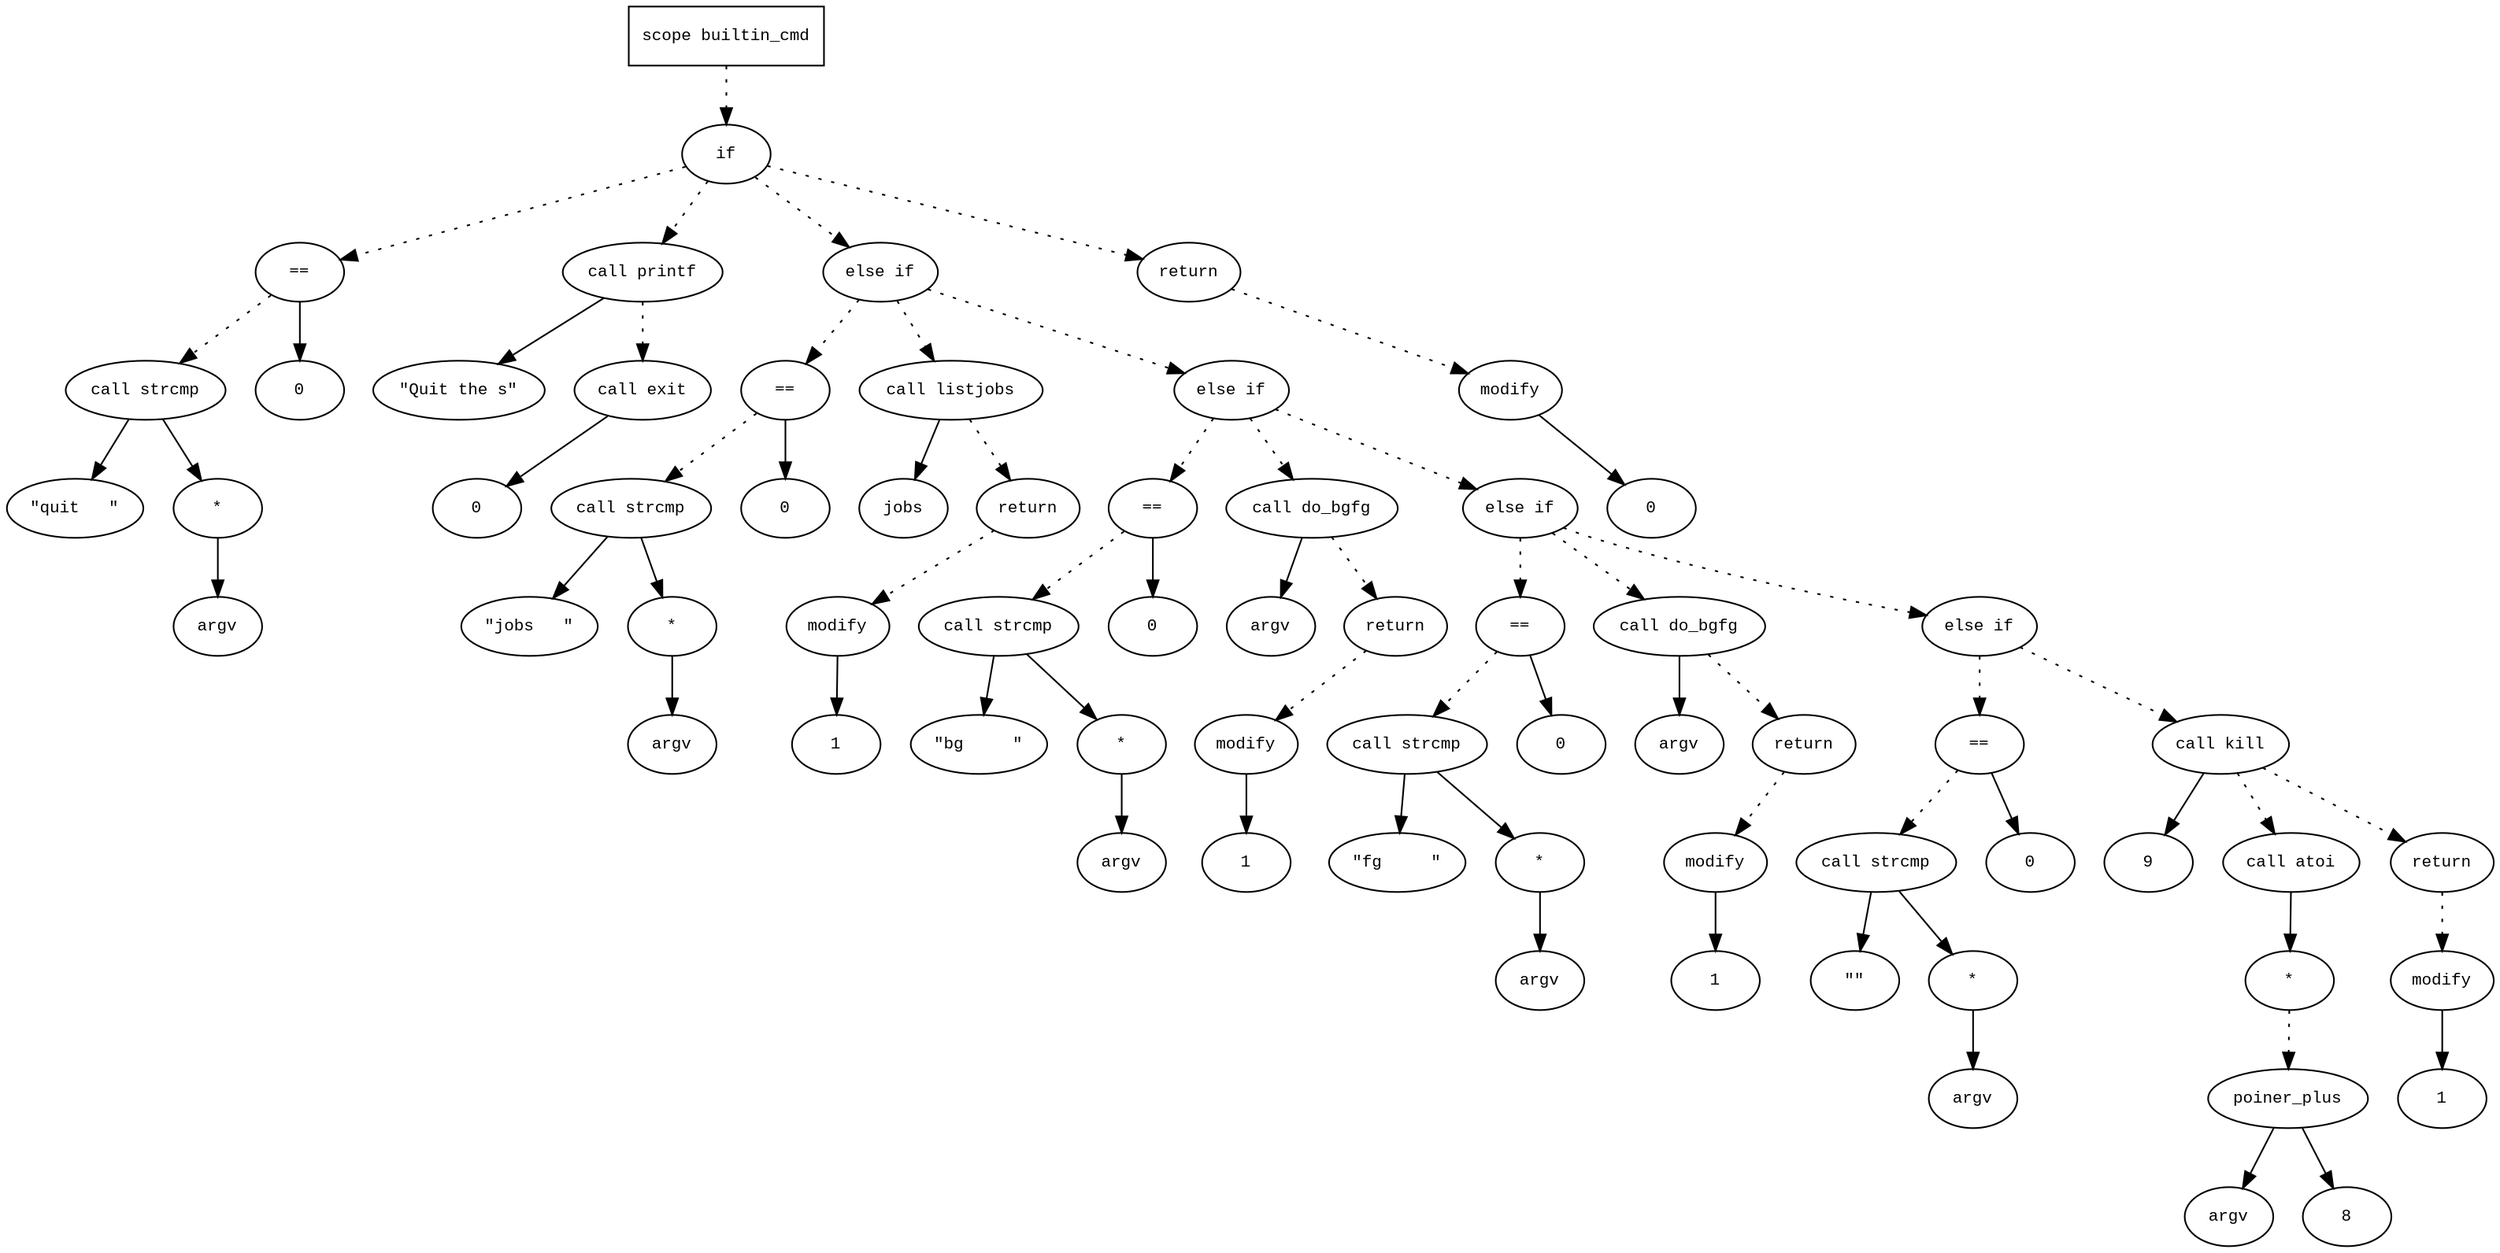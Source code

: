 digraph AST {
  graph [fontname="Times New Roman",fontsize=10];
  node  [fontname="Courier New",fontsize=10];
  edge  [fontname="Times New Roman",fontsize=10];

  node1 [label="scope builtin_cmd",shape=box];
  node2 [label="if",shape=ellipse];
  node1 -> node2 [style=dotted];
  node3 [label="==",shape=ellipse];
  node4 [label="call strcmp",shape=ellipse];
  node5 [label="\"quit   \"",shape=ellipse];
  node4 -> node5;
  node6 [label="*",shape=ellipse];
  node7 [label="argv",shape=ellipse];
  node6 -> node7;
  node4 -> node6;
  node3 -> node4 [style=dotted];
  node8 [label="0",shape=ellipse];
  node3 -> node8;
  node2 -> node3 [style=dotted];
  node9 [label="call printf",shape=ellipse];
  node10 [label="\"Quit the s\"",shape=ellipse];
  node9 -> node10;
  node2 -> node9 [style=dotted];
  node11 [label="call exit",shape=ellipse];
  node12 [label="0",shape=ellipse];
  node11 -> node12;
  node9 -> node11 [style=dotted];
  node13 [label="else if",shape=ellipse];
  node2 -> node13 [style=dotted];
  node14 [label="==",shape=ellipse];
  node15 [label="call strcmp",shape=ellipse];
  node16 [label="\"jobs   \"",shape=ellipse];
  node15 -> node16;
  node17 [label="*",shape=ellipse];
  node18 [label="argv",shape=ellipse];
  node17 -> node18;
  node15 -> node17;
  node14 -> node15 [style=dotted];
  node19 [label="0",shape=ellipse];
  node14 -> node19;
  node13 -> node14 [style=dotted];
  node20 [label="call listjobs",shape=ellipse];
  node21 [label="jobs",shape=ellipse];
  node20 -> node21;
  node13 -> node20 [style=dotted];
  node22 [label="return",shape=ellipse];
  node23 [label="modify",shape=ellipse];
  node24 [label="1",shape=ellipse];
  node23 -> node24;
  node22 -> node23 [style=dotted];
  node20 -> node22 [style=dotted];
  node25 [label="else if",shape=ellipse];
  node13 -> node25 [style=dotted];
  node26 [label="==",shape=ellipse];
  node27 [label="call strcmp",shape=ellipse];
  node28 [label="\"bg     \"",shape=ellipse];
  node27 -> node28;
  node29 [label="*",shape=ellipse];
  node30 [label="argv",shape=ellipse];
  node29 -> node30;
  node27 -> node29;
  node26 -> node27 [style=dotted];
  node31 [label="0",shape=ellipse];
  node26 -> node31;
  node25 -> node26 [style=dotted];
  node32 [label="call do_bgfg",shape=ellipse];
  node33 [label="argv",shape=ellipse];
  node32 -> node33;
  node25 -> node32 [style=dotted];
  node34 [label="return",shape=ellipse];
  node35 [label="modify",shape=ellipse];
  node36 [label="1",shape=ellipse];
  node35 -> node36;
  node34 -> node35 [style=dotted];
  node32 -> node34 [style=dotted];
  node37 [label="else if",shape=ellipse];
  node25 -> node37 [style=dotted];
  node38 [label="==",shape=ellipse];
  node39 [label="call strcmp",shape=ellipse];
  node40 [label="\"fg     \"",shape=ellipse];
  node39 -> node40;
  node41 [label="*",shape=ellipse];
  node42 [label="argv",shape=ellipse];
  node41 -> node42;
  node39 -> node41;
  node38 -> node39 [style=dotted];
  node43 [label="0",shape=ellipse];
  node38 -> node43;
  node37 -> node38 [style=dotted];
  node44 [label="call do_bgfg",shape=ellipse];
  node45 [label="argv",shape=ellipse];
  node44 -> node45;
  node37 -> node44 [style=dotted];
  node46 [label="return",shape=ellipse];
  node47 [label="modify",shape=ellipse];
  node48 [label="1",shape=ellipse];
  node47 -> node48;
  node46 -> node47 [style=dotted];
  node44 -> node46 [style=dotted];
  node49 [label="else if",shape=ellipse];
  node37 -> node49 [style=dotted];
  node50 [label="==",shape=ellipse];
  node51 [label="call strcmp",shape=ellipse];
  node52 [label="\"\"",shape=ellipse];
  node51 -> node52;
  node53 [label="*",shape=ellipse];
  node54 [label="argv",shape=ellipse];
  node53 -> node54;
  node51 -> node53;
  node50 -> node51 [style=dotted];
  node55 [label="0",shape=ellipse];
  node50 -> node55;
  node49 -> node50 [style=dotted];
  node56 [label="call kill",shape=ellipse];
  node57 [label="9",shape=ellipse];
  node56 -> node57;
  node58 [label="call atoi",shape=ellipse];
  node59 [label="*",shape=ellipse];
  node60 [label="poiner_plus",shape=ellipse];
  node61 [label="argv",shape=ellipse];
  node60 -> node61;
  node62 [label="8",shape=ellipse];
  node60 -> node62;
  node59 -> node60 [style=dotted];
  node58 -> node59;
  node56 -> node58 [style=dotted];
  node49 -> node56 [style=dotted];
  node63 [label="return",shape=ellipse];
  node64 [label="modify",shape=ellipse];
  node65 [label="1",shape=ellipse];
  node64 -> node65;
  node63 -> node64 [style=dotted];
  node56 -> node63 [style=dotted];
  node66 [label="return",shape=ellipse];
  node67 [label="modify",shape=ellipse];
  node68 [label="0",shape=ellipse];
  node67 -> node68;
  node66 -> node67 [style=dotted];
  node2 -> node66 [style=dotted];
} 